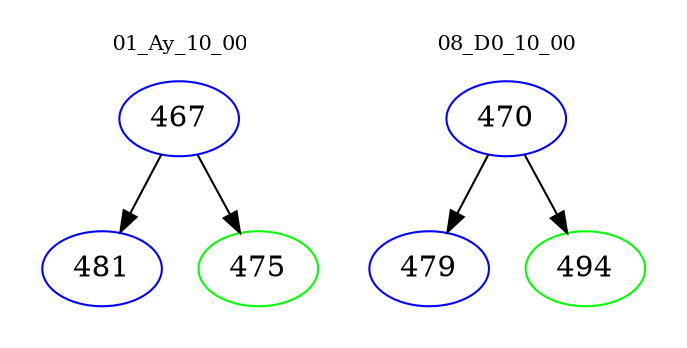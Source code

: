 digraph{
subgraph cluster_0 {
color = white
label = "01_Ay_10_00";
fontsize=10;
T0_467 [label="467", color="blue"]
T0_467 -> T0_481 [color="black"]
T0_481 [label="481", color="blue"]
T0_467 -> T0_475 [color="black"]
T0_475 [label="475", color="green"]
}
subgraph cluster_1 {
color = white
label = "08_D0_10_00";
fontsize=10;
T1_470 [label="470", color="blue"]
T1_470 -> T1_479 [color="black"]
T1_479 [label="479", color="blue"]
T1_470 -> T1_494 [color="black"]
T1_494 [label="494", color="green"]
}
}
